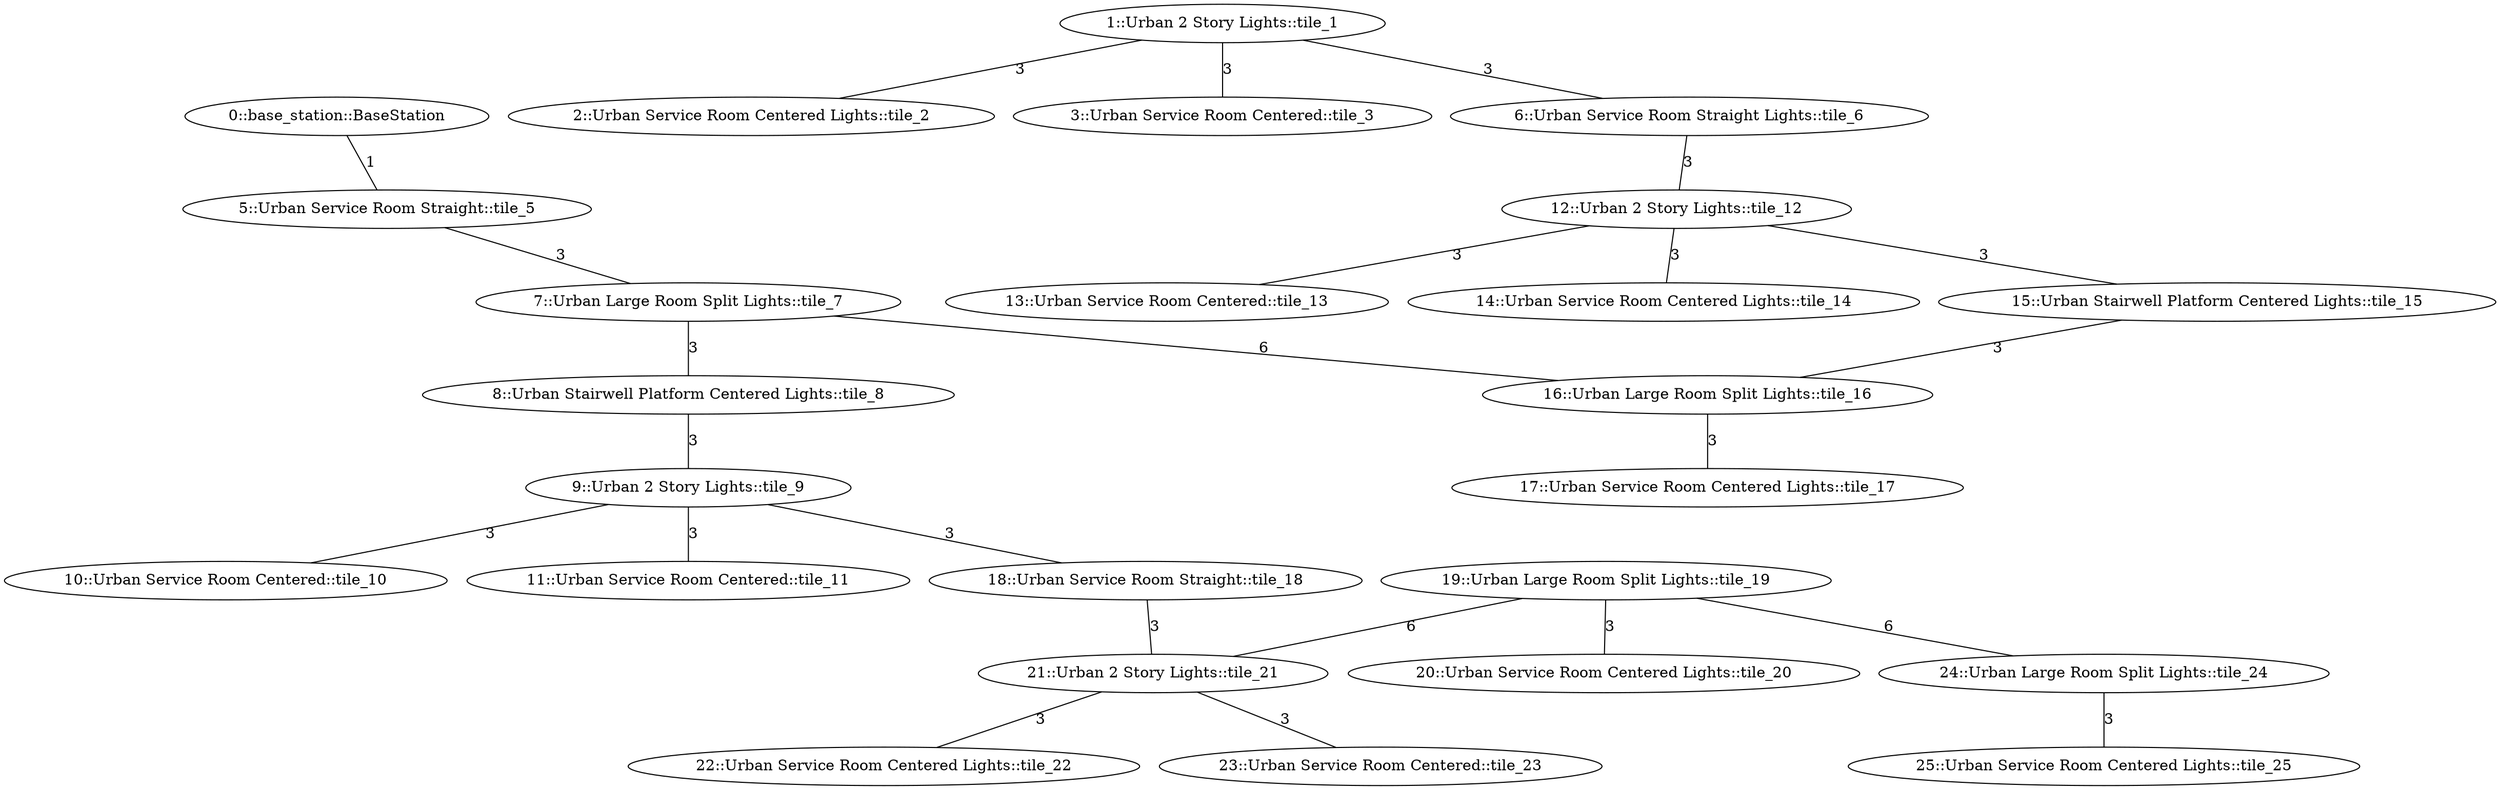/* Visibility graph for urban_circuit_03.tsv */
/* Generated with the tile_tsv.py script: */
/*   tile_tsv.py urban_circuit_03.tsv -\-graph-file urban_circuit_03.dot -\-world-file urban_circuit_03.sdf -\-world-name urban_circuit_03 -\-scale_x 40 -\-scale_y 40 -\-urban -\-y0 24 -\-x0 -96.05 -\-z0 0.92 -\-level_type row_col -\-levels_buf 9 */

graph {
  /* ==== Vertices ==== */

  /* Base station / Staging area */
  0   [label="0::base_station::BaseStation"];

  1   [label="1::Urban 2 Story Lights::tile_1"];
  2   [label="2::Urban Service Room Centered Lights::tile_2"];
  3   [label="3::Urban Service Room Centered::tile_3"];
  5   [label="5::Urban Service Room Straight::tile_5"];
  6   [label="6::Urban Service Room Straight Lights::tile_6"];
  7   [label="7::Urban Large Room Split Lights::tile_7"];
  8   [label="8::Urban Stairwell Platform Centered Lights::tile_8"];
  9   [label="9::Urban 2 Story Lights::tile_9"];
  10  [label="10::Urban Service Room Centered::tile_10"];
  11  [label="11::Urban Service Room Centered::tile_11"];
  12  [label="12::Urban 2 Story Lights::tile_12"];
  13  [label="13::Urban Service Room Centered::tile_13"];
  14  [label="14::Urban Service Room Centered Lights::tile_14"];
  15  [label="15::Urban Stairwell Platform Centered Lights::tile_15"];
  16  [label="16::Urban Large Room Split Lights::tile_16"];
  17  [label="17::Urban Service Room Centered Lights::tile_17"];
  18  [label="18::Urban Service Room Straight::tile_18"];
  19  [label="19::Urban Large Room Split Lights::tile_19"];
  20  [label="20::Urban Service Room Centered Lights::tile_20"];
  21  [label="21::Urban 2 Story Lights::tile_21"];
  22  [label="22::Urban Service Room Centered Lights::tile_22"];
  23  [label="23::Urban Service Room Centered::tile_23"];
  24  [label="24::Urban Large Room Split Lights::tile_24"];
  25  [label="25::Urban Service Room Centered Lights::tile_25"];

  /* ==== Edges ==== */

  /* Base station */
  0  -- 5   [label=1];
  1  -- 6   [label=3];  /* Intersection */
  5  -- 7   [label=3];  /* Intersection */
  6  -- 12  [label=3];  /* Intersection */
  7  -- 8   [label=3];  /* Intersection */
  7  -- 16  [label=6];  /* Intersection */
  8  -- 9   [label=3];  /* Intersection */
  9  -- 18  [label=3];  /* Intersection */
  12 -- 15  [label=3];  /* Intersection */
  15 -- 16  [label=3];  /* Intersection */
  18 -- 21  [label=3];  /* Intersection */
  19 -- 21  [label=6];  /* Intersection */
  19 -- 24  [label=6];  /* Intersection */
  1  -- 2   [label=3];  /* Intersection */
  1  -- 3   [label=3];  /* Intersection */
  9  -- 10  [label=3];  /* Intersection */
  9  -- 11  [label=3];  /* Intersection */
  12 -- 13  [label=3];  /* Intersection */
  12 -- 14  [label=3];  /* Intersection */
  16 -- 17  [label=3];  /* Intersection */
  19 -- 20  [label=3];  /* Intersection */
  21 -- 22  [label=3];  /* Intersection */
  21 -- 23  [label=3];  /* Intersection */
  24 -- 25  [label=3];  /* Intersection */
}
